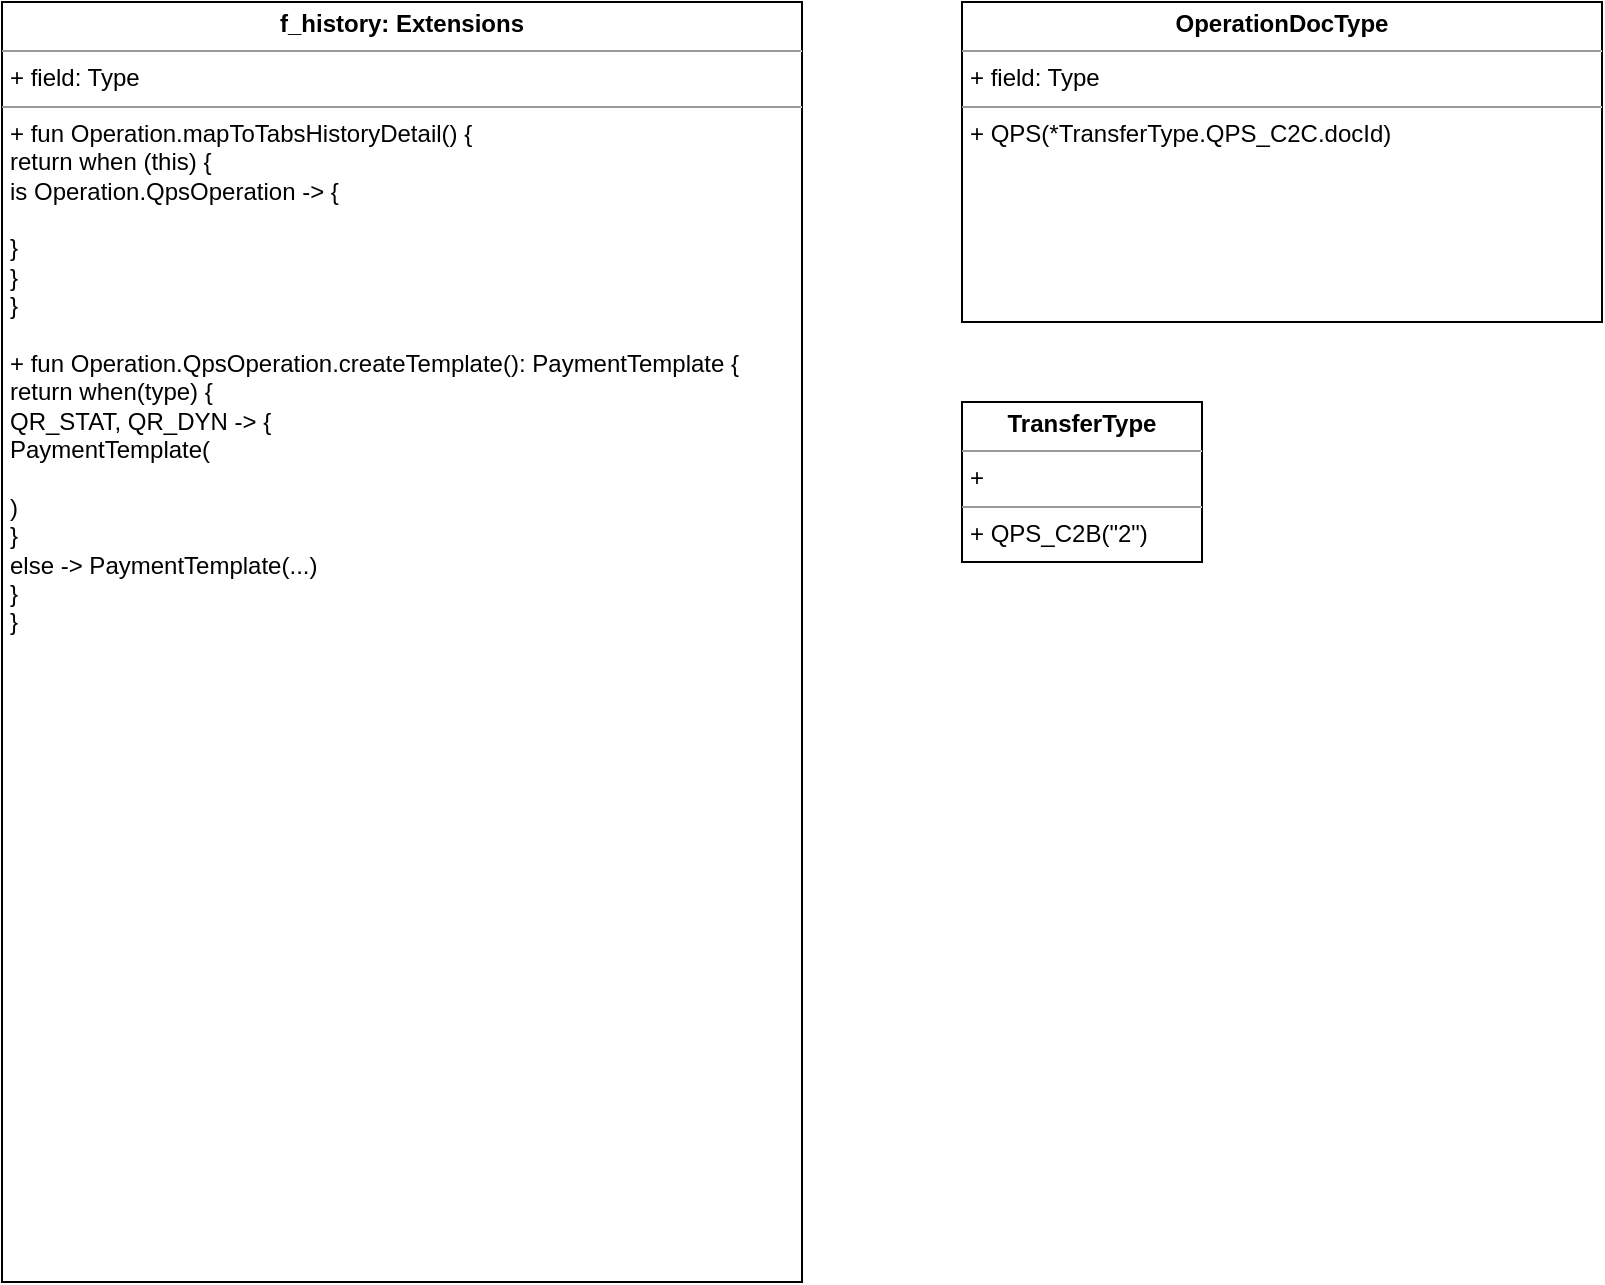 <mxfile version="16.4.2" type="github">
  <diagram id="F6dejco-vLdCvROrpyGz" name="Page-1">
    <mxGraphModel dx="813" dy="441" grid="1" gridSize="10" guides="1" tooltips="1" connect="1" arrows="1" fold="1" page="1" pageScale="1" pageWidth="850" pageHeight="1100" math="0" shadow="0">
      <root>
        <mxCell id="0" />
        <mxCell id="1" parent="0" />
        <mxCell id="k03NUY0ryn75V1PkE8L--1" value="&lt;p style=&quot;margin: 0px ; margin-top: 4px ; text-align: center&quot;&gt;&lt;b&gt;f_history: Extensions&lt;br&gt;&lt;/b&gt;&lt;/p&gt;&lt;hr size=&quot;1&quot;&gt;&lt;p style=&quot;margin: 0px ; margin-left: 4px&quot;&gt;+ field: Type&lt;/p&gt;&lt;hr size=&quot;1&quot;&gt;&lt;p style=&quot;margin: 0px ; margin-left: 4px&quot;&gt;+ fun Operation.mapToTabsHistoryDetail() {&lt;/p&gt;&lt;p style=&quot;margin: 0px ; margin-left: 4px&quot;&gt;return when (this) {&lt;/p&gt;&lt;p style=&quot;margin: 0px ; margin-left: 4px&quot;&gt;is Operation.QpsOperation -&amp;gt; {&lt;/p&gt;&lt;p style=&quot;margin: 0px ; margin-left: 4px&quot;&gt;&lt;br&gt;&lt;/p&gt;&lt;p style=&quot;margin: 0px ; margin-left: 4px&quot;&gt;}&lt;br&gt;&lt;/p&gt;&lt;p style=&quot;margin: 0px ; margin-left: 4px&quot;&gt;}&lt;br&gt;&lt;/p&gt;&lt;p style=&quot;margin: 0px ; margin-left: 4px&quot;&gt;}&lt;/p&gt;&lt;p style=&quot;margin: 0px ; margin-left: 4px&quot;&gt;&lt;br&gt;&lt;/p&gt;&lt;p style=&quot;margin: 0px ; margin-left: 4px&quot;&gt;+ fun Operation.QpsOperation.createTemplate(): PaymentTemplate {&lt;br&gt;return when(type) {&lt;/p&gt;&lt;p style=&quot;margin: 0px ; margin-left: 4px&quot;&gt;QR_STAT, QR_DYN -&amp;gt; {&lt;/p&gt;&lt;p style=&quot;margin: 0px ; margin-left: 4px&quot;&gt;PaymentTemplate(&lt;/p&gt;&lt;p style=&quot;margin: 0px ; margin-left: 4px&quot;&gt;&lt;br&gt;&lt;/p&gt;&lt;p style=&quot;margin: 0px ; margin-left: 4px&quot;&gt;)&lt;br&gt;&lt;/p&gt;&lt;p style=&quot;margin: 0px ; margin-left: 4px&quot;&gt;}&lt;/p&gt;&lt;p style=&quot;margin: 0px ; margin-left: 4px&quot;&gt;else -&amp;gt; PaymentTemplate(...)&lt;br&gt;&lt;/p&gt;&lt;p style=&quot;margin: 0px ; margin-left: 4px&quot;&gt;}&lt;br&gt;}&lt;br&gt;&lt;/p&gt;" style="verticalAlign=top;align=left;overflow=fill;fontSize=12;fontFamily=Helvetica;html=1;" parent="1" vertex="1">
          <mxGeometry x="40" y="40" width="400" height="640" as="geometry" />
        </mxCell>
        <mxCell id="109QyA2k3FBkaDhOI6sr-1" value="&lt;p style=&quot;margin: 0px ; margin-top: 4px ; text-align: center&quot;&gt;&lt;b&gt;OperationDocType&lt;/b&gt;&lt;/p&gt;&lt;hr size=&quot;1&quot;&gt;&lt;p style=&quot;margin: 0px ; margin-left: 4px&quot;&gt;+ field: Type&lt;/p&gt;&lt;hr size=&quot;1&quot;&gt;&lt;p style=&quot;margin: 0px ; margin-left: 4px&quot;&gt;+ QPS(*TransferType.QPS_C2C.docId)&lt;/p&gt;" style="verticalAlign=top;align=left;overflow=fill;fontSize=12;fontFamily=Helvetica;html=1;" vertex="1" parent="1">
          <mxGeometry x="520" y="40" width="320" height="160" as="geometry" />
        </mxCell>
        <mxCell id="109QyA2k3FBkaDhOI6sr-2" value="&lt;p style=&quot;margin: 0px ; margin-top: 4px ; text-align: center&quot;&gt;&lt;b&gt;TransferType&lt;/b&gt;&lt;/p&gt;&lt;hr size=&quot;1&quot;&gt;&lt;p style=&quot;margin: 0px ; margin-left: 4px&quot;&gt;+ &lt;br&gt;&lt;/p&gt;&lt;hr size=&quot;1&quot;&gt;&lt;p style=&quot;margin: 0px ; margin-left: 4px&quot;&gt;+ QPS_C2B(&quot;2&quot;)&lt;/p&gt;" style="verticalAlign=top;align=left;overflow=fill;fontSize=12;fontFamily=Helvetica;html=1;" vertex="1" parent="1">
          <mxGeometry x="520" y="240" width="120" height="80" as="geometry" />
        </mxCell>
      </root>
    </mxGraphModel>
  </diagram>
</mxfile>
